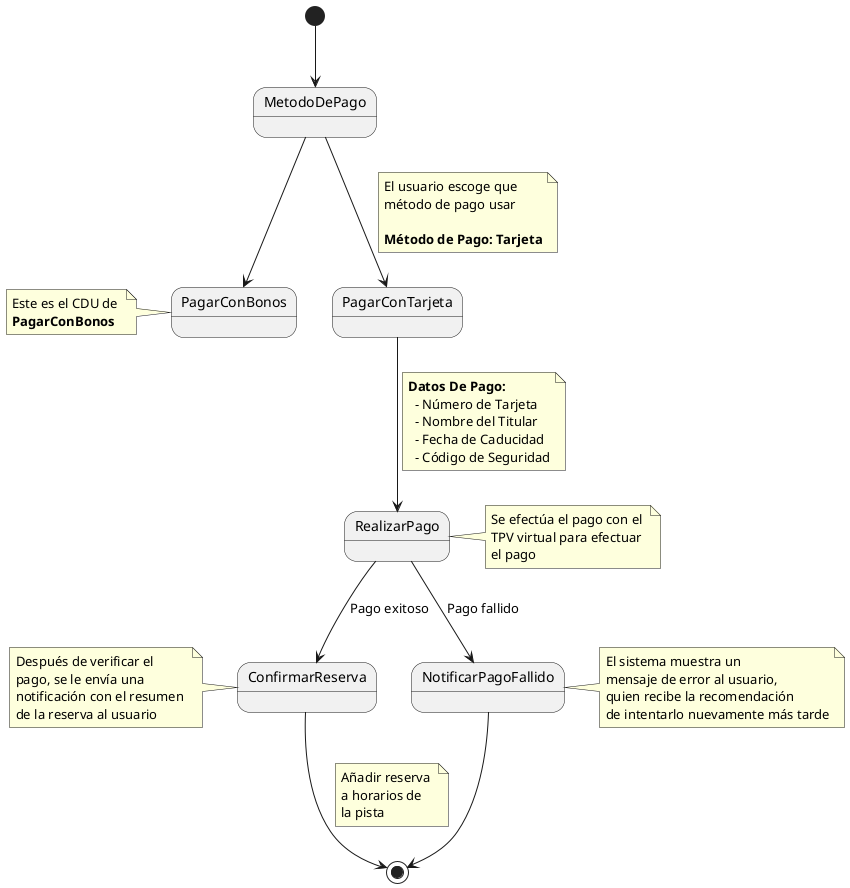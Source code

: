 @startuml

[*] --> MetodoDePago
MetodoDePago --> PagarConBonos
note left of PagarConBonos
Este es el CDU de 
**PagarConBonos**
end note

MetodoDePago --> PagarConTarjeta
note on link
 El usuario escoge que 
 método de pago usar
 
 **Método de Pago: Tarjeta**
end note

PagarConTarjeta --> RealizarPago
note on link
**Datos De Pago:**
  - Número de Tarjeta
  - Nombre del Titular
  - Fecha de Caducidad
  - Código de Seguridad
end note
note right of RealizarPago
 Se efectúa el pago con el 
 TPV virtual para efectuar 
 el pago
end note

RealizarPago --> ConfirmarReserva : Pago exitoso
note left of ConfirmarReserva
 Después de verificar el 
 pago, se le envía una 
 notificación con el resumen 
 de la reserva al usuario
end note

RealizarPago --> NotificarPagoFallido : Pago fallido
note right of NotificarPagoFallido
 El sistema muestra un 
 mensaje de error al usuario, 
 quien recibe la recomendación 
 de intentarlo nuevamente más tarde
end note

NotificarPagoFallido --> [*]

ConfirmarReserva --> [*]
note on link
 Añadir reserva 
 a horarios de 
 la pista
end note

@enduml
